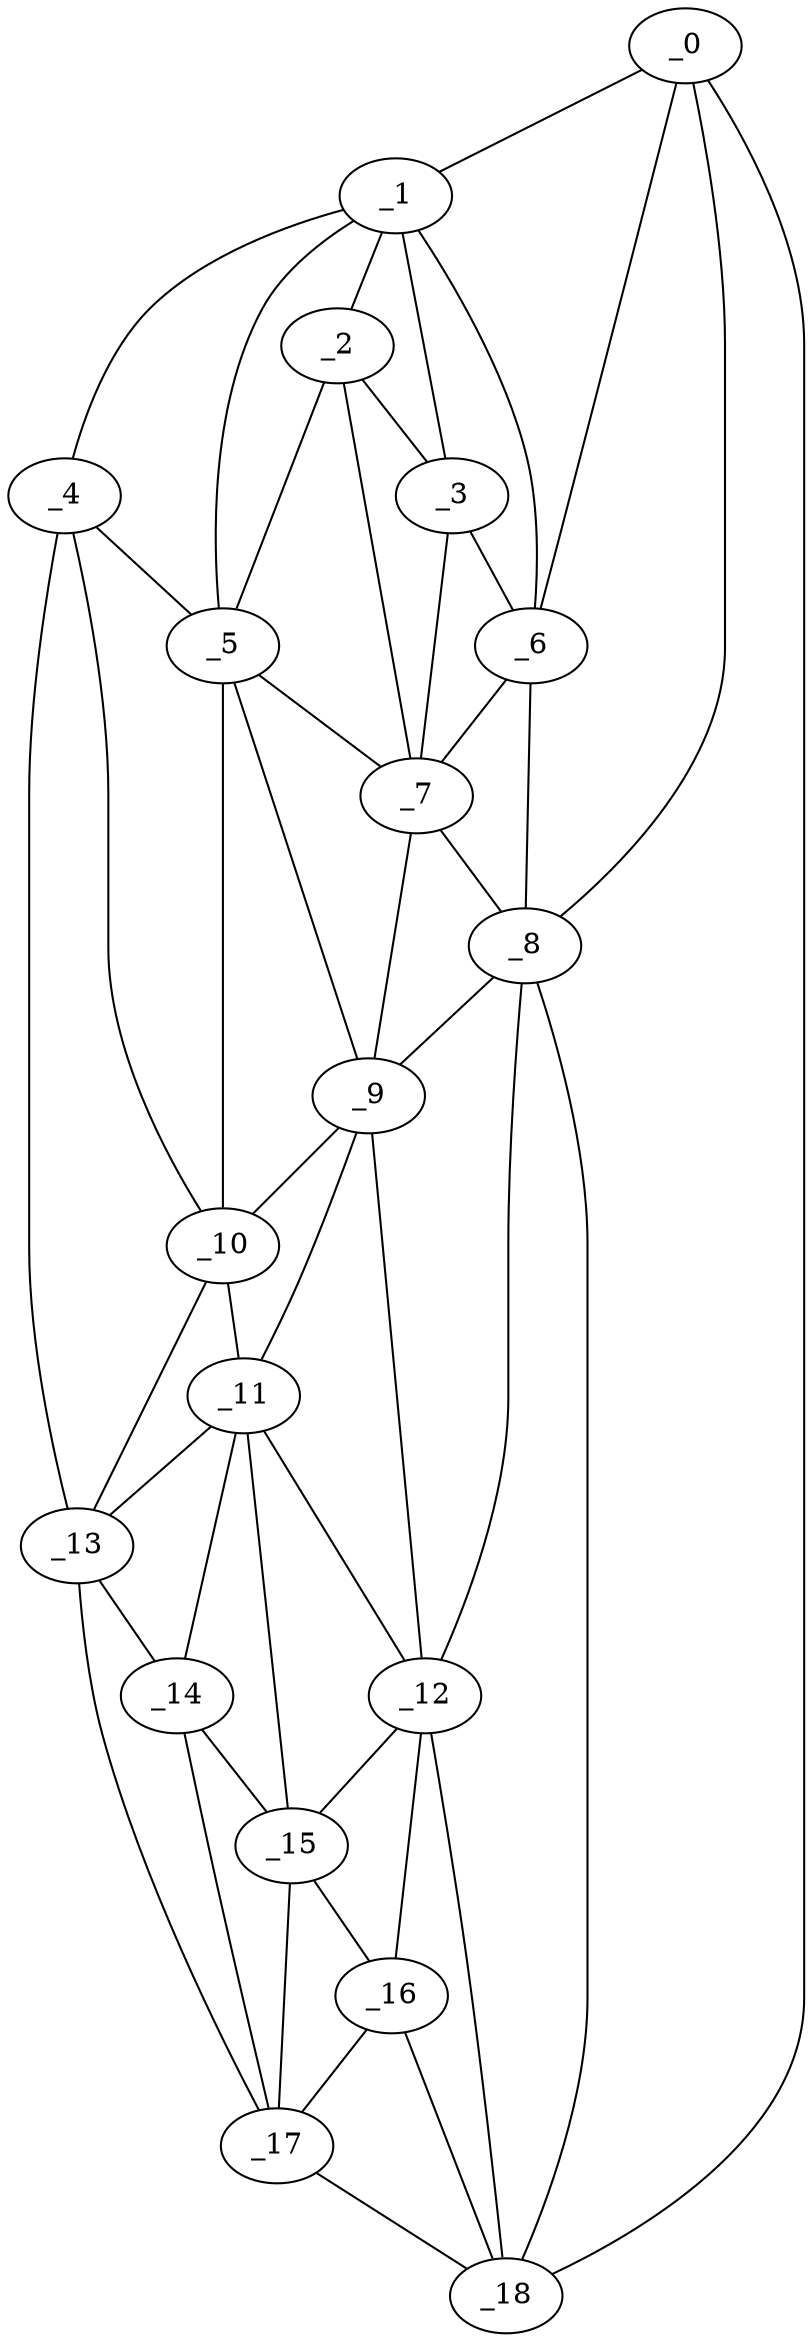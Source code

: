 graph "obj68__0.gxl" {
	_0	 [x=4,
		y=90];
	_1	 [x=6,
		y=73];
	_0 -- _1	 [valence=1];
	_6	 [x=16,
		y=80];
	_0 -- _6	 [valence=2];
	_8	 [x=35,
		y=80];
	_0 -- _8	 [valence=1];
	_18	 [x=126,
		y=90];
	_0 -- _18	 [valence=1];
	_2	 [x=13,
		y=60];
	_1 -- _2	 [valence=2];
	_3	 [x=14,
		y=74];
	_1 -- _3	 [valence=2];
	_4	 [x=16,
		y=38];
	_1 -- _4	 [valence=1];
	_5	 [x=16,
		y=46];
	_1 -- _5	 [valence=2];
	_1 -- _6	 [valence=1];
	_2 -- _3	 [valence=1];
	_2 -- _5	 [valence=2];
	_7	 [x=23,
		y=63];
	_2 -- _7	 [valence=1];
	_3 -- _6	 [valence=1];
	_3 -- _7	 [valence=2];
	_4 -- _5	 [valence=2];
	_10	 [x=54,
		y=44];
	_4 -- _10	 [valence=1];
	_13	 [x=117,
		y=53];
	_4 -- _13	 [valence=1];
	_5 -- _7	 [valence=2];
	_9	 [x=52,
		y=53];
	_5 -- _9	 [valence=1];
	_5 -- _10	 [valence=1];
	_6 -- _7	 [valence=2];
	_6 -- _8	 [valence=1];
	_7 -- _8	 [valence=1];
	_7 -- _9	 [valence=2];
	_8 -- _9	 [valence=2];
	_12	 [x=83,
		y=78];
	_8 -- _12	 [valence=2];
	_8 -- _18	 [valence=1];
	_9 -- _10	 [valence=2];
	_11	 [x=83,
		y=73];
	_9 -- _11	 [valence=2];
	_9 -- _12	 [valence=1];
	_10 -- _11	 [valence=1];
	_10 -- _13	 [valence=2];
	_11 -- _12	 [valence=2];
	_11 -- _13	 [valence=2];
	_14	 [x=118,
		y=59];
	_11 -- _14	 [valence=2];
	_15	 [x=118,
		y=68];
	_11 -- _15	 [valence=1];
	_12 -- _15	 [valence=2];
	_16	 [x=123,
		y=77];
	_12 -- _16	 [valence=1];
	_12 -- _18	 [valence=2];
	_13 -- _14	 [valence=1];
	_17	 [x=125,
		y=71];
	_13 -- _17	 [valence=1];
	_14 -- _15	 [valence=2];
	_14 -- _17	 [valence=1];
	_15 -- _16	 [valence=2];
	_15 -- _17	 [valence=2];
	_16 -- _17	 [valence=1];
	_16 -- _18	 [valence=2];
	_17 -- _18	 [valence=1];
}
